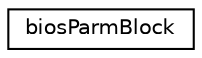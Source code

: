 digraph "Graphical Class Hierarchy"
{
  edge [fontname="Helvetica",fontsize="10",labelfontname="Helvetica",labelfontsize="10"];
  node [fontname="Helvetica",fontsize="10",shape=record];
  rankdir="LR";
  Node0 [label="biosParmBlock",height=0.2,width=0.4,color="black", fillcolor="white", style="filled",URL="$structbios_parm_block.html",tooltip="BIOS parameter block. "];
}
